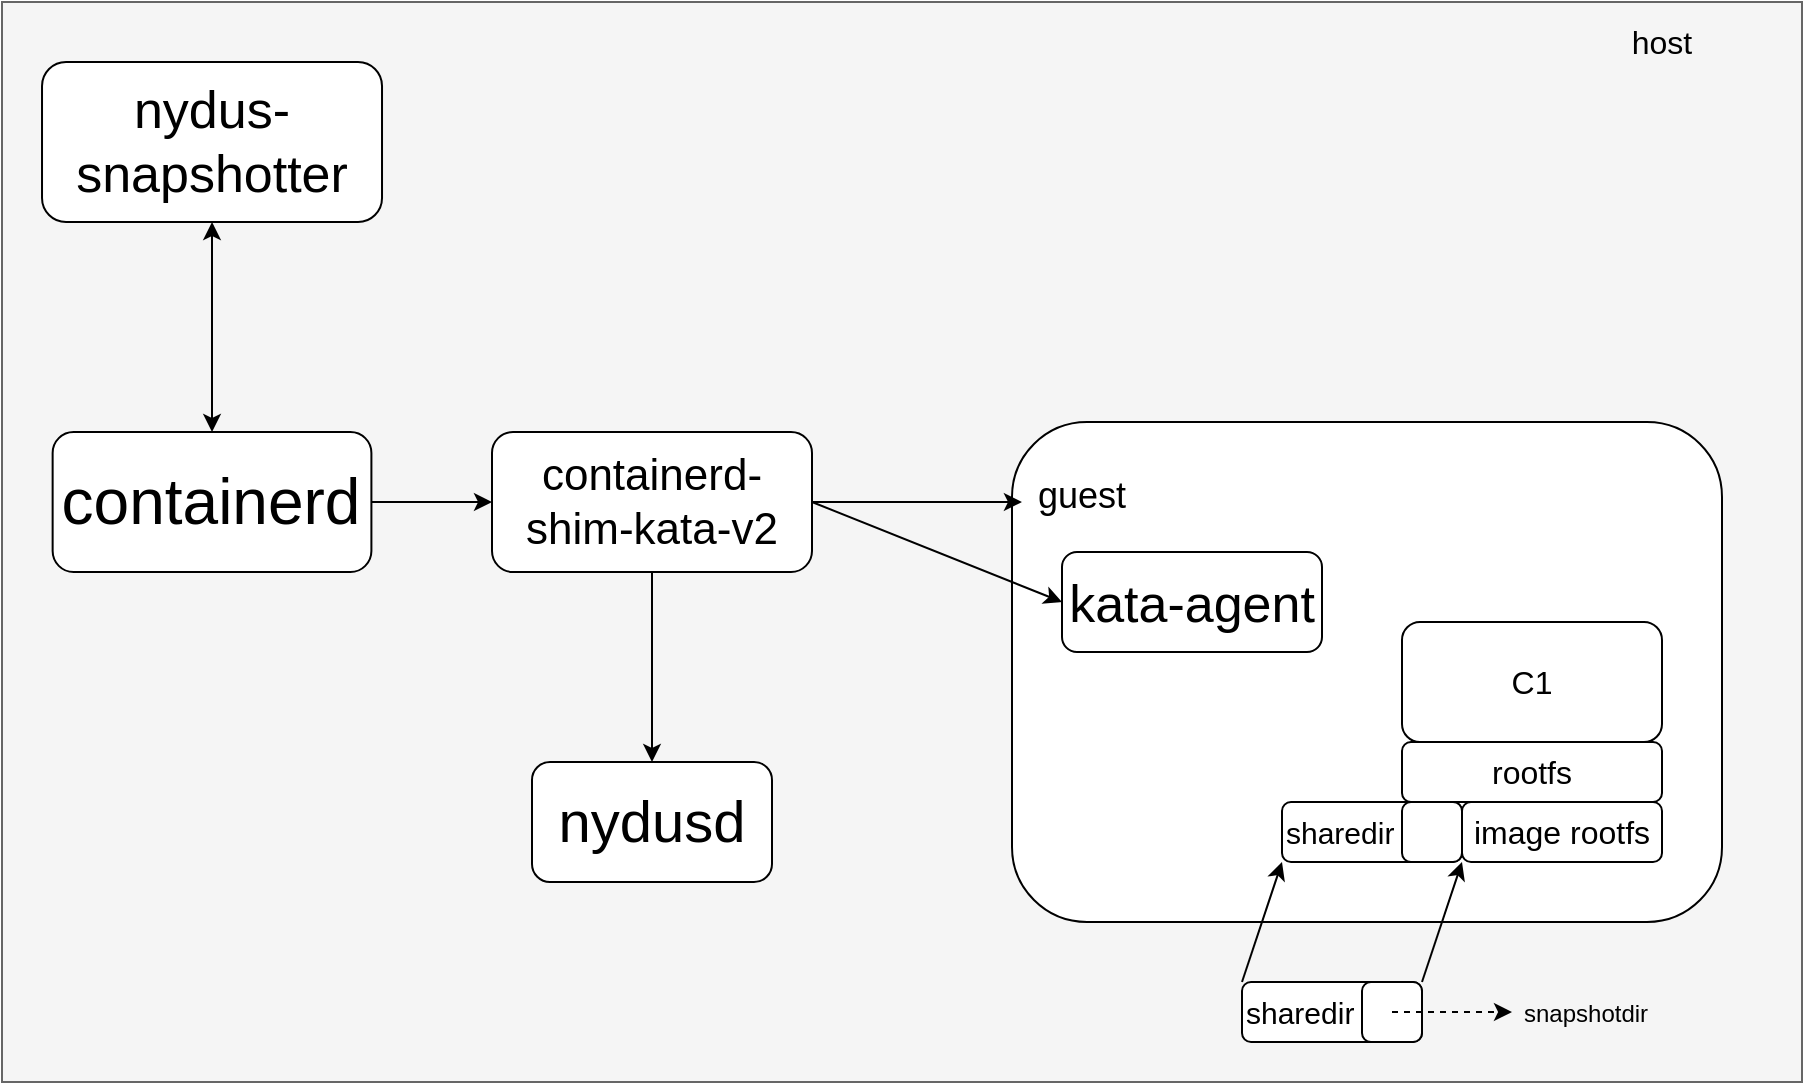 <mxfile version="15.8.9" type="device"><diagram id="bkF_ZONM9sPFCpIYoGFl" name="Page-1"><mxGraphModel dx="1426" dy="769" grid="1" gridSize="10" guides="1" tooltips="1" connect="1" arrows="1" fold="1" page="1" pageScale="1" pageWidth="827" pageHeight="1169" math="0" shadow="0"><root><mxCell id="0"/><mxCell id="1" parent="0"/><mxCell id="Hn-zii2i_HMfHdR1gXZH-4" value="host" style="text;html=1;strokeColor=none;fillColor=none;align=center;verticalAlign=middle;whiteSpace=wrap;rounded=0;" parent="1" vertex="1"><mxGeometry x="850" y="545" width="40" height="20" as="geometry"/></mxCell><mxCell id="CE2n-C8TA8KacGmx7x4J-8" value="" style="rounded=0;whiteSpace=wrap;html=1;fontSize=24;strokeWidth=1;fillColor=#f5f5f5;fontColor=#333333;strokeColor=#666666;" vertex="1" parent="1"><mxGeometry x="310" y="315" width="900" height="540" as="geometry"/></mxCell><mxCell id="CE2n-C8TA8KacGmx7x4J-9" value="&lt;font style=&quot;font-size: 26px&quot;&gt;nydus-snapshotter&lt;/font&gt;" style="rounded=1;whiteSpace=wrap;html=1;fontSize=24;strokeWidth=1;" vertex="1" parent="1"><mxGeometry x="330.01" y="345" width="170" height="80" as="geometry"/></mxCell><mxCell id="CE2n-C8TA8KacGmx7x4J-10" value="&lt;font style=&quot;font-size: 32px&quot;&gt;containerd&lt;/font&gt;" style="rounded=1;whiteSpace=wrap;html=1;fontSize=29;strokeWidth=1;" vertex="1" parent="1"><mxGeometry x="335.32" y="530" width="159.38" height="70" as="geometry"/></mxCell><mxCell id="CE2n-C8TA8KacGmx7x4J-11" value="" style="endArrow=classic;startArrow=classic;html=1;rounded=0;fontSize=38;entryX=0.5;entryY=1;entryDx=0;entryDy=0;" edge="1" parent="1" source="CE2n-C8TA8KacGmx7x4J-10" target="CE2n-C8TA8KacGmx7x4J-9"><mxGeometry width="50" height="50" relative="1" as="geometry"><mxPoint x="360" y="515" as="sourcePoint"/><mxPoint x="410" y="465" as="targetPoint"/></mxGeometry></mxCell><mxCell id="CE2n-C8TA8KacGmx7x4J-13" value="&lt;font style=&quot;font-size: 22px&quot;&gt;containerd-shim-kata-v2&lt;/font&gt;" style="rounded=1;whiteSpace=wrap;html=1;" vertex="1" parent="1"><mxGeometry x="555" y="530" width="160" height="70" as="geometry"/></mxCell><mxCell id="CE2n-C8TA8KacGmx7x4J-14" value="" style="rounded=1;whiteSpace=wrap;html=1;fontSize=22;strokeWidth=1;" vertex="1" parent="1"><mxGeometry x="815" y="525" width="355" height="250" as="geometry"/></mxCell><mxCell id="CE2n-C8TA8KacGmx7x4J-15" value="&lt;font style=&quot;font-size: 29px&quot;&gt;nydusd&lt;/font&gt;" style="rounded=1;whiteSpace=wrap;html=1;fontSize=22;strokeWidth=1;" vertex="1" parent="1"><mxGeometry x="575" y="695" width="120" height="60" as="geometry"/></mxCell><mxCell id="CE2n-C8TA8KacGmx7x4J-16" value="&lt;font style=&quot;font-size: 26px&quot;&gt;kata-agent&lt;/font&gt;" style="rounded=1;whiteSpace=wrap;html=1;fontSize=29;strokeWidth=1;" vertex="1" parent="1"><mxGeometry x="840" y="590" width="130" height="50" as="geometry"/></mxCell><mxCell id="CE2n-C8TA8KacGmx7x4J-17" value="" style="endArrow=classic;html=1;entryX=-0.025;entryY=0.75;entryDx=0;entryDy=0;entryPerimeter=0;exitX=1;exitY=0.5;exitDx=0;exitDy=0;" edge="1" parent="1" source="CE2n-C8TA8KacGmx7x4J-13"><mxGeometry width="50" height="50" relative="1" as="geometry"><mxPoint x="720" y="565" as="sourcePoint"/><mxPoint x="840" y="615" as="targetPoint"/></mxGeometry></mxCell><mxCell id="CE2n-C8TA8KacGmx7x4J-18" value="" style="endArrow=classic;html=1;entryX=0.5;entryY=0;entryDx=0;entryDy=0;exitX=0.5;exitY=1;exitDx=0;exitDy=0;" edge="1" parent="1" source="CE2n-C8TA8KacGmx7x4J-13" target="CE2n-C8TA8KacGmx7x4J-15"><mxGeometry width="50" height="50" relative="1" as="geometry"><mxPoint x="730" y="625" as="sourcePoint"/><mxPoint x="850" y="625" as="targetPoint"/></mxGeometry></mxCell><mxCell id="CE2n-C8TA8KacGmx7x4J-20" value="" style="endArrow=classic;html=1;entryX=0;entryY=0.5;entryDx=0;entryDy=0;exitX=1;exitY=0.5;exitDx=0;exitDy=0;" edge="1" parent="1" source="CE2n-C8TA8KacGmx7x4J-10" target="CE2n-C8TA8KacGmx7x4J-13"><mxGeometry width="50" height="50" relative="1" as="geometry"><mxPoint x="650" y="660" as="sourcePoint"/><mxPoint x="650" y="705" as="targetPoint"/></mxGeometry></mxCell><mxCell id="CE2n-C8TA8KacGmx7x4J-21" value="" style="endArrow=classic;html=1;exitX=1;exitY=0.5;exitDx=0;exitDy=0;entryX=0.014;entryY=0.16;entryDx=0;entryDy=0;entryPerimeter=0;" edge="1" parent="1" source="CE2n-C8TA8KacGmx7x4J-13" target="CE2n-C8TA8KacGmx7x4J-14"><mxGeometry width="50" height="50" relative="1" as="geometry"><mxPoint x="720" y="615" as="sourcePoint"/><mxPoint x="810" y="565" as="targetPoint"/></mxGeometry></mxCell><mxCell id="CE2n-C8TA8KacGmx7x4J-22" value="&lt;font style=&quot;font-size: 18px&quot;&gt;guest&lt;/font&gt;" style="text;html=1;strokeColor=none;fillColor=none;align=center;verticalAlign=middle;whiteSpace=wrap;rounded=0;" vertex="1" parent="1"><mxGeometry x="830" y="552" width="40" height="20" as="geometry"/></mxCell><mxCell id="CE2n-C8TA8KacGmx7x4J-24" value="&lt;font style=&quot;font-size: 16px&quot;&gt;host&lt;/font&gt;" style="text;html=1;strokeColor=none;fillColor=none;align=center;verticalAlign=middle;whiteSpace=wrap;rounded=0;strokeWidth=8;" vertex="1" parent="1"><mxGeometry x="1120" y="325" width="40" height="20" as="geometry"/></mxCell><mxCell id="CE2n-C8TA8KacGmx7x4J-25" value="C1" style="rounded=1;whiteSpace=wrap;html=1;fontSize=16;strokeWidth=1;" vertex="1" parent="1"><mxGeometry x="1010" y="625" width="130" height="60" as="geometry"/></mxCell><mxCell id="CE2n-C8TA8KacGmx7x4J-26" value="rootfs" style="rounded=1;whiteSpace=wrap;html=1;fontSize=16;strokeWidth=1;" vertex="1" parent="1"><mxGeometry x="1010" y="685" width="130" height="30" as="geometry"/></mxCell><mxCell id="CE2n-C8TA8KacGmx7x4J-27" value="image rootfs" style="rounded=1;whiteSpace=wrap;html=1;fontSize=16;strokeWidth=1;" vertex="1" parent="1"><mxGeometry x="1040" y="715" width="100" height="30" as="geometry"/></mxCell><mxCell id="CE2n-C8TA8KacGmx7x4J-28" value="&lt;font style=&quot;font-size: 15px&quot;&gt;sharedir&lt;/font&gt;" style="rounded=1;whiteSpace=wrap;html=1;align=left;" vertex="1" parent="1"><mxGeometry x="950" y="715" width="90" height="30" as="geometry"/></mxCell><mxCell id="CE2n-C8TA8KacGmx7x4J-30" value="" style="rounded=1;whiteSpace=wrap;html=1;" vertex="1" parent="1"><mxGeometry x="1010" y="715" width="30" height="30" as="geometry"/></mxCell><mxCell id="CE2n-C8TA8KacGmx7x4J-32" value="&lt;font style=&quot;font-size: 15px&quot;&gt;sharedir&lt;/font&gt;" style="rounded=1;whiteSpace=wrap;html=1;align=left;" vertex="1" parent="1"><mxGeometry x="930" y="805" width="90" height="30" as="geometry"/></mxCell><mxCell id="CE2n-C8TA8KacGmx7x4J-33" value="" style="rounded=1;whiteSpace=wrap;html=1;" vertex="1" parent="1"><mxGeometry x="990" y="805" width="30" height="30" as="geometry"/></mxCell><mxCell id="CE2n-C8TA8KacGmx7x4J-34" value="" style="endArrow=classic;html=1;rounded=0;fontSize=32;exitX=0;exitY=0;exitDx=0;exitDy=0;" edge="1" parent="1" source="CE2n-C8TA8KacGmx7x4J-32"><mxGeometry width="50" height="50" relative="1" as="geometry"><mxPoint x="880" y="805" as="sourcePoint"/><mxPoint x="950" y="745" as="targetPoint"/></mxGeometry></mxCell><mxCell id="CE2n-C8TA8KacGmx7x4J-35" value="" style="endArrow=classic;html=1;rounded=0;fontSize=32;entryX=1;entryY=1;entryDx=0;entryDy=0;" edge="1" parent="1" target="CE2n-C8TA8KacGmx7x4J-28"><mxGeometry width="50" height="50" relative="1" as="geometry"><mxPoint x="1020" y="805" as="sourcePoint"/><mxPoint x="960" y="747.5" as="targetPoint"/></mxGeometry></mxCell><mxCell id="CE2n-C8TA8KacGmx7x4J-36" value="snapshotdir" style="text;strokeColor=none;fillColor=none;align=left;verticalAlign=middle;spacingLeft=4;spacingRight=4;overflow=hidden;points=[[0,0.5],[1,0.5]];portConstraint=eastwest;rotatable=0;strokeWidth=1;" vertex="1" parent="1"><mxGeometry x="1065" y="805" width="75" height="30" as="geometry"/></mxCell><mxCell id="CE2n-C8TA8KacGmx7x4J-38" value="" style="endArrow=classic;html=1;entryX=0;entryY=0.5;entryDx=0;entryDy=0;dashed=1;" edge="1" parent="1" target="CE2n-C8TA8KacGmx7x4J-36"><mxGeometry width="50" height="50" relative="1" as="geometry"><mxPoint x="1005" y="820" as="sourcePoint"/><mxPoint x="730" y="1127.5" as="targetPoint"/></mxGeometry></mxCell></root></mxGraphModel></diagram></mxfile>